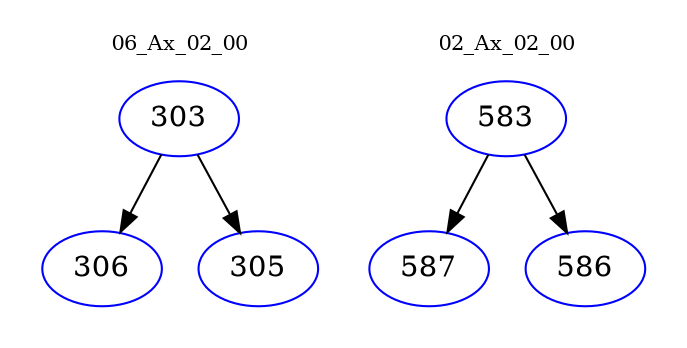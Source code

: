 digraph{
subgraph cluster_0 {
color = white
label = "06_Ax_02_00";
fontsize=10;
T0_303 [label="303", color="blue"]
T0_303 -> T0_306 [color="black"]
T0_306 [label="306", color="blue"]
T0_303 -> T0_305 [color="black"]
T0_305 [label="305", color="blue"]
}
subgraph cluster_1 {
color = white
label = "02_Ax_02_00";
fontsize=10;
T1_583 [label="583", color="blue"]
T1_583 -> T1_587 [color="black"]
T1_587 [label="587", color="blue"]
T1_583 -> T1_586 [color="black"]
T1_586 [label="586", color="blue"]
}
}
